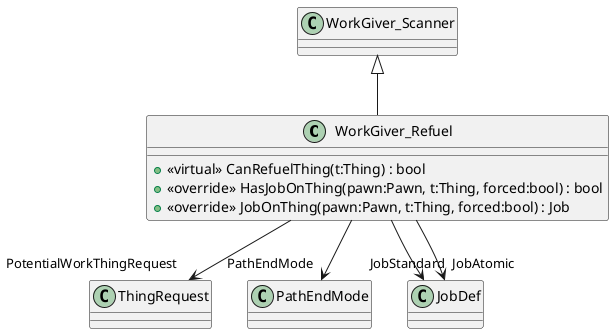 @startuml
class WorkGiver_Refuel {
    + <<virtual>> CanRefuelThing(t:Thing) : bool
    + <<override>> HasJobOnThing(pawn:Pawn, t:Thing, forced:bool) : bool
    + <<override>> JobOnThing(pawn:Pawn, t:Thing, forced:bool) : Job
}
WorkGiver_Scanner <|-- WorkGiver_Refuel
WorkGiver_Refuel --> "PotentialWorkThingRequest" ThingRequest
WorkGiver_Refuel --> "PathEndMode" PathEndMode
WorkGiver_Refuel --> "JobStandard" JobDef
WorkGiver_Refuel --> "JobAtomic" JobDef
@enduml
